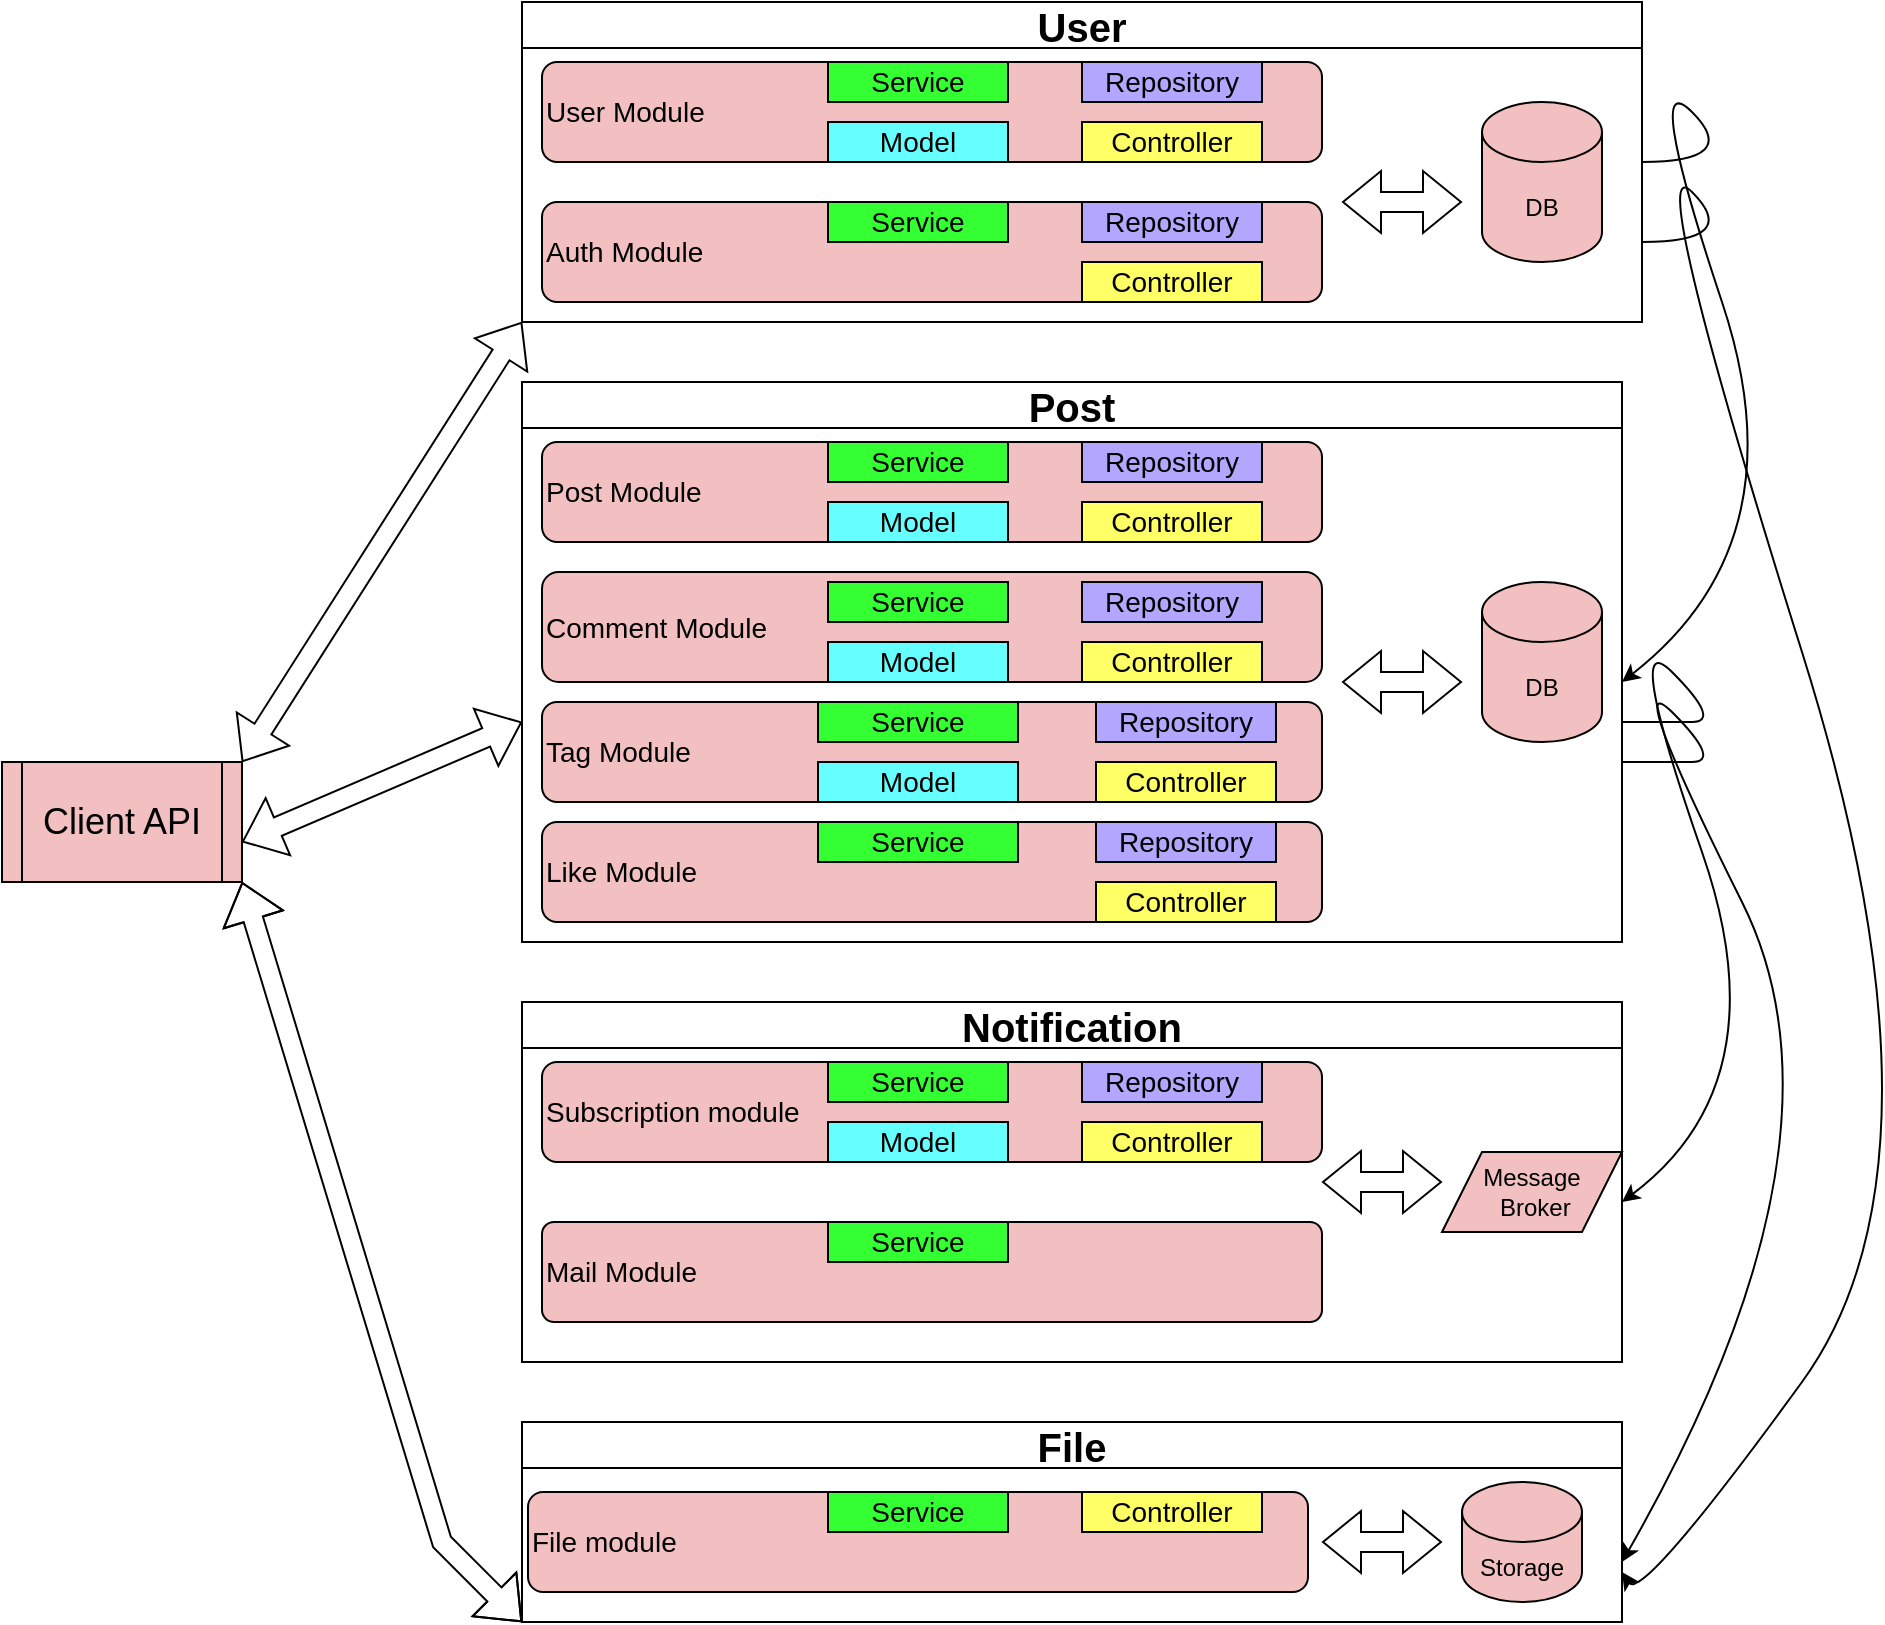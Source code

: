 <mxfile version="20.8.3" type="google"><diagram id="ttp7gO05zSqg9ZyKNNkc" name="Страница 1"><mxGraphModel grid="1" page="1" gridSize="10" guides="1" tooltips="1" connect="1" arrows="1" fold="1" pageScale="1" pageWidth="827" pageHeight="1169" math="0" shadow="0"><root><mxCell id="0"/><mxCell id="1" parent="0"/><mxCell id="CsyQeRIFJPSE6MIDiQze-9" value="User" style="swimlane;whiteSpace=wrap;html=1;fontSize=20;align=center;" vertex="1" parent="1"><mxGeometry x="260" y="60" width="560" height="160" as="geometry"><mxRectangle x="370" y="80" width="80" height="40" as="alternateBounds"/></mxGeometry></mxCell><mxCell id="CsyQeRIFJPSE6MIDiQze-11" value="User Module" style="rounded=1;whiteSpace=wrap;html=1;fontSize=14;align=left;fillColor=#f2c0c0;" vertex="1" parent="CsyQeRIFJPSE6MIDiQze-9"><mxGeometry x="10" y="30" width="390" height="50" as="geometry"/></mxCell><mxCell id="CsyQeRIFJPSE6MIDiQze-20" value="Repository" style="rounded=0;whiteSpace=wrap;html=1;fontSize=14;labelBackgroundColor=none;fillColor=#B2A6FF;" vertex="1" parent="CsyQeRIFJPSE6MIDiQze-9"><mxGeometry x="280" y="30" width="90" height="20" as="geometry"/></mxCell><mxCell id="Djuq84ldUq5dbWfky50c-4" value="Service" style="rounded=0;whiteSpace=wrap;html=1;fontSize=14;labelBackgroundColor=none;fillColor=#33FF33;" vertex="1" parent="CsyQeRIFJPSE6MIDiQze-9"><mxGeometry x="153" y="30" width="90" height="20" as="geometry"/></mxCell><mxCell id="Djuq84ldUq5dbWfky50c-5" value="Model" style="rounded=0;whiteSpace=wrap;html=1;fontSize=14;labelBackgroundColor=none;fillColor=#66FFFF;" vertex="1" parent="CsyQeRIFJPSE6MIDiQze-9"><mxGeometry x="153" y="60" width="90" height="20" as="geometry"/></mxCell><mxCell id="Djuq84ldUq5dbWfky50c-6" value="Controller" style="rounded=0;whiteSpace=wrap;html=1;fontSize=14;labelBackgroundColor=none;fillColor=#FFFF66;" vertex="1" parent="CsyQeRIFJPSE6MIDiQze-9"><mxGeometry x="280" y="60" width="90" height="20" as="geometry"/></mxCell><mxCell id="Djuq84ldUq5dbWfky50c-7" value="Auth Module" style="rounded=1;whiteSpace=wrap;html=1;fontSize=14;align=left;fillColor=#f2c0c0;" vertex="1" parent="CsyQeRIFJPSE6MIDiQze-9"><mxGeometry x="10" y="100" width="390" height="50" as="geometry"/></mxCell><mxCell id="Djuq84ldUq5dbWfky50c-8" value="Service" style="rounded=0;whiteSpace=wrap;html=1;fontSize=14;labelBackgroundColor=none;fillColor=#33FF33;" vertex="1" parent="CsyQeRIFJPSE6MIDiQze-9"><mxGeometry x="153" y="100" width="90" height="20" as="geometry"/></mxCell><mxCell id="Djuq84ldUq5dbWfky50c-9" value="Controller" style="rounded=0;whiteSpace=wrap;html=1;fontSize=14;labelBackgroundColor=none;fillColor=#FFFF66;" vertex="1" parent="CsyQeRIFJPSE6MIDiQze-9"><mxGeometry x="280" y="130" width="90" height="20" as="geometry"/></mxCell><mxCell id="Djuq84ldUq5dbWfky50c-10" value="Repository" style="rounded=0;whiteSpace=wrap;html=1;fontSize=14;labelBackgroundColor=none;fillColor=#B2A6FF;" vertex="1" parent="CsyQeRIFJPSE6MIDiQze-9"><mxGeometry x="280" y="100" width="90" height="20" as="geometry"/></mxCell><mxCell id="Djuq84ldUq5dbWfky50c-22" value="DB" style="shape=cylinder3;whiteSpace=wrap;html=1;boundedLbl=1;backgroundOutline=1;size=15;fillColor=#f2c0c0;" vertex="1" parent="CsyQeRIFJPSE6MIDiQze-9"><mxGeometry x="480" y="50" width="60" height="80" as="geometry"/></mxCell><mxCell id="Djuq84ldUq5dbWfky50c-39" value="Post" style="swimlane;whiteSpace=wrap;html=1;fontSize=20;align=center;" vertex="1" parent="1"><mxGeometry x="260" y="250" width="550" height="280" as="geometry"><mxRectangle x="370" y="80" width="80" height="40" as="alternateBounds"/></mxGeometry></mxCell><mxCell id="Djuq84ldUq5dbWfky50c-40" value="Post Module" style="rounded=1;whiteSpace=wrap;html=1;fontSize=14;align=left;fillColor=#f2c0c0;" vertex="1" parent="Djuq84ldUq5dbWfky50c-39"><mxGeometry x="10" y="30" width="390" height="50" as="geometry"/></mxCell><mxCell id="Djuq84ldUq5dbWfky50c-41" value="Repository" style="rounded=0;whiteSpace=wrap;html=1;fontSize=14;labelBackgroundColor=none;fillColor=#B2A6FF;" vertex="1" parent="Djuq84ldUq5dbWfky50c-39"><mxGeometry x="280" y="30" width="90" height="20" as="geometry"/></mxCell><mxCell id="Djuq84ldUq5dbWfky50c-42" value="Service" style="rounded=0;whiteSpace=wrap;html=1;fontSize=14;labelBackgroundColor=none;fillColor=#33FF33;" vertex="1" parent="Djuq84ldUq5dbWfky50c-39"><mxGeometry x="153" y="30" width="90" height="20" as="geometry"/></mxCell><mxCell id="Djuq84ldUq5dbWfky50c-43" value="Model" style="rounded=0;whiteSpace=wrap;html=1;fontSize=14;labelBackgroundColor=none;fillColor=#66FFFF;" vertex="1" parent="Djuq84ldUq5dbWfky50c-39"><mxGeometry x="153" y="60" width="90" height="20" as="geometry"/></mxCell><mxCell id="Djuq84ldUq5dbWfky50c-44" value="Controller" style="rounded=0;whiteSpace=wrap;html=1;fontSize=14;labelBackgroundColor=none;fillColor=#FFFF66;" vertex="1" parent="Djuq84ldUq5dbWfky50c-39"><mxGeometry x="280" y="60" width="90" height="20" as="geometry"/></mxCell><mxCell id="Djuq84ldUq5dbWfky50c-45" value="Comment Module" style="rounded=1;whiteSpace=wrap;html=1;fontSize=14;align=left;fillColor=#f2c0c0;" vertex="1" parent="Djuq84ldUq5dbWfky50c-39"><mxGeometry x="10" y="95" width="390" height="55" as="geometry"/></mxCell><mxCell id="Djuq84ldUq5dbWfky50c-46" value="Service" style="rounded=0;whiteSpace=wrap;html=1;fontSize=14;labelBackgroundColor=none;fillColor=#33FF33;" vertex="1" parent="Djuq84ldUq5dbWfky50c-39"><mxGeometry x="153" y="100" width="90" height="20" as="geometry"/></mxCell><mxCell id="Djuq84ldUq5dbWfky50c-47" value="Controller" style="rounded=0;whiteSpace=wrap;html=1;fontSize=14;labelBackgroundColor=none;fillColor=#FFFF66;" vertex="1" parent="Djuq84ldUq5dbWfky50c-39"><mxGeometry x="280" y="130" width="90" height="20" as="geometry"/></mxCell><mxCell id="Djuq84ldUq5dbWfky50c-48" value="Repository" style="rounded=0;whiteSpace=wrap;html=1;fontSize=14;labelBackgroundColor=none;fillColor=#B2A6FF;" vertex="1" parent="Djuq84ldUq5dbWfky50c-39"><mxGeometry x="280" y="100" width="90" height="20" as="geometry"/></mxCell><mxCell id="Djuq84ldUq5dbWfky50c-49" value="DB" style="shape=cylinder3;whiteSpace=wrap;html=1;boundedLbl=1;backgroundOutline=1;size=15;fillColor=#f2c0c0;" vertex="1" parent="Djuq84ldUq5dbWfky50c-39"><mxGeometry x="480" y="100" width="60" height="80" as="geometry"/></mxCell><mxCell id="Djuq84ldUq5dbWfky50c-50" value="Model" style="rounded=0;whiteSpace=wrap;html=1;fontSize=14;labelBackgroundColor=none;fillColor=#66FFFF;" vertex="1" parent="Djuq84ldUq5dbWfky50c-39"><mxGeometry x="153" y="130" width="90" height="20" as="geometry"/></mxCell><mxCell id="Djuq84ldUq5dbWfky50c-51" value="Tag Module" style="rounded=1;whiteSpace=wrap;html=1;fontSize=14;align=left;fillColor=#f2c0c0;" vertex="1" parent="Djuq84ldUq5dbWfky50c-39"><mxGeometry x="10" y="160" width="390" height="50" as="geometry"/></mxCell><mxCell id="Djuq84ldUq5dbWfky50c-52" value="Service" style="rounded=0;whiteSpace=wrap;html=1;fontSize=14;labelBackgroundColor=none;fillColor=#33FF33;" vertex="1" parent="Djuq84ldUq5dbWfky50c-39"><mxGeometry x="148" y="160" width="100" height="20" as="geometry"/></mxCell><mxCell id="Djuq84ldUq5dbWfky50c-55" value="Model" style="rounded=0;whiteSpace=wrap;html=1;fontSize=14;labelBackgroundColor=none;fillColor=#66FFFF;" vertex="1" parent="Djuq84ldUq5dbWfky50c-39"><mxGeometry x="148" y="190" width="100" height="20" as="geometry"/></mxCell><mxCell id="Djuq84ldUq5dbWfky50c-53" value="Controller" style="rounded=0;whiteSpace=wrap;html=1;fontSize=14;labelBackgroundColor=none;fillColor=#FFFF66;" vertex="1" parent="Djuq84ldUq5dbWfky50c-39"><mxGeometry x="287" y="190" width="90" height="20" as="geometry"/></mxCell><mxCell id="Djuq84ldUq5dbWfky50c-54" value="Repository" style="rounded=0;whiteSpace=wrap;html=1;fontSize=14;labelBackgroundColor=none;fillColor=#B2A6FF;" vertex="1" parent="Djuq84ldUq5dbWfky50c-39"><mxGeometry x="287" y="160" width="90" height="20" as="geometry"/></mxCell><mxCell id="Djuq84ldUq5dbWfky50c-145" value="Like Module" style="rounded=1;whiteSpace=wrap;html=1;fontSize=14;align=left;fillColor=#f2c0c0;" vertex="1" parent="Djuq84ldUq5dbWfky50c-39"><mxGeometry x="10" y="220" width="390" height="50" as="geometry"/></mxCell><mxCell id="Djuq84ldUq5dbWfky50c-146" value="Service" style="rounded=0;whiteSpace=wrap;html=1;fontSize=14;labelBackgroundColor=none;fillColor=#33FF33;" vertex="1" parent="Djuq84ldUq5dbWfky50c-39"><mxGeometry x="148" y="220" width="100" height="20" as="geometry"/></mxCell><mxCell id="Djuq84ldUq5dbWfky50c-147" value="Controller" style="rounded=0;whiteSpace=wrap;html=1;fontSize=14;labelBackgroundColor=none;fillColor=#FFFF66;" vertex="1" parent="Djuq84ldUq5dbWfky50c-39"><mxGeometry x="287" y="250" width="90" height="20" as="geometry"/></mxCell><mxCell id="Djuq84ldUq5dbWfky50c-148" value="Repository" style="rounded=0;whiteSpace=wrap;html=1;fontSize=14;labelBackgroundColor=none;fillColor=#B2A6FF;" vertex="1" parent="Djuq84ldUq5dbWfky50c-39"><mxGeometry x="287" y="220" width="90" height="20" as="geometry"/></mxCell><mxCell id="Djuq84ldUq5dbWfky50c-57" value="Notification" style="swimlane;whiteSpace=wrap;html=1;fontSize=20;align=center;" vertex="1" parent="1"><mxGeometry x="260" y="560" width="550" height="180" as="geometry"><mxRectangle x="370" y="80" width="80" height="40" as="alternateBounds"/></mxGeometry></mxCell><mxCell id="Djuq84ldUq5dbWfky50c-58" value="Subscription module" style="rounded=1;whiteSpace=wrap;html=1;fontSize=14;align=left;fillColor=#f2c0c0;" vertex="1" parent="Djuq84ldUq5dbWfky50c-57"><mxGeometry x="10" y="30" width="390" height="50" as="geometry"/></mxCell><mxCell id="Djuq84ldUq5dbWfky50c-59" value="Repository" style="rounded=0;whiteSpace=wrap;html=1;fontSize=14;labelBackgroundColor=none;fillColor=#B2A6FF;" vertex="1" parent="Djuq84ldUq5dbWfky50c-57"><mxGeometry x="280" y="30" width="90" height="20" as="geometry"/></mxCell><mxCell id="Djuq84ldUq5dbWfky50c-60" value="Service" style="rounded=0;whiteSpace=wrap;html=1;fontSize=14;labelBackgroundColor=none;fillColor=#33FF33;" vertex="1" parent="Djuq84ldUq5dbWfky50c-57"><mxGeometry x="153" y="30" width="90" height="20" as="geometry"/></mxCell><mxCell id="Djuq84ldUq5dbWfky50c-61" value="Model" style="rounded=0;whiteSpace=wrap;html=1;fontSize=14;labelBackgroundColor=none;fillColor=#66FFFF;" vertex="1" parent="Djuq84ldUq5dbWfky50c-57"><mxGeometry x="153" y="60" width="90" height="20" as="geometry"/></mxCell><mxCell id="Djuq84ldUq5dbWfky50c-62" value="Controller" style="rounded=0;whiteSpace=wrap;html=1;fontSize=14;labelBackgroundColor=none;fillColor=#FFFF66;" vertex="1" parent="Djuq84ldUq5dbWfky50c-57"><mxGeometry x="280" y="60" width="90" height="20" as="geometry"/></mxCell><mxCell id="Djuq84ldUq5dbWfky50c-63" value="Mail Module" style="rounded=1;whiteSpace=wrap;html=1;fontSize=14;align=left;fillColor=#f2c0c0;arcSize=12;" vertex="1" parent="Djuq84ldUq5dbWfky50c-57"><mxGeometry x="10" y="110" width="390" height="50" as="geometry"/></mxCell><mxCell id="Djuq84ldUq5dbWfky50c-64" value="Service" style="rounded=0;whiteSpace=wrap;html=1;fontSize=14;labelBackgroundColor=none;fillColor=#33FF33;" vertex="1" parent="Djuq84ldUq5dbWfky50c-57"><mxGeometry x="153" y="110" width="90" height="20" as="geometry"/></mxCell><mxCell id="Djuq84ldUq5dbWfky50c-68" value="Message&lt;br&gt;&amp;nbsp;Broker" style="shape=parallelogram;perimeter=parallelogramPerimeter;whiteSpace=wrap;html=1;fixedSize=1;fillColor=#f2c0c0;" vertex="1" parent="Djuq84ldUq5dbWfky50c-57"><mxGeometry x="460" y="75" width="90" height="40" as="geometry"/></mxCell><mxCell id="Djuq84ldUq5dbWfky50c-77" value="" style="shape=flexArrow;endArrow=classic;startArrow=classic;html=1;rounded=0;" edge="1" parent="Djuq84ldUq5dbWfky50c-57"><mxGeometry width="100" height="100" relative="1" as="geometry"><mxPoint x="400" y="90" as="sourcePoint"/><mxPoint x="460" y="90" as="targetPoint"/></mxGeometry></mxCell><mxCell id="Djuq84ldUq5dbWfky50c-79" value="" style="shape=flexArrow;endArrow=classic;startArrow=classic;html=1;rounded=0;" edge="1" parent="1"><mxGeometry width="100" height="100" relative="1" as="geometry"><mxPoint x="670" y="400" as="sourcePoint"/><mxPoint x="730" y="400" as="targetPoint"/></mxGeometry></mxCell><mxCell id="Djuq84ldUq5dbWfky50c-80" value="" style="shape=flexArrow;endArrow=classic;startArrow=classic;html=1;rounded=0;" edge="1" parent="1"><mxGeometry width="100" height="100" relative="1" as="geometry"><mxPoint x="670" y="160" as="sourcePoint"/><mxPoint x="730" y="160" as="targetPoint"/></mxGeometry></mxCell><mxCell id="Djuq84ldUq5dbWfky50c-81" value="File" style="swimlane;whiteSpace=wrap;html=1;fontSize=20;align=center;" vertex="1" parent="1"><mxGeometry x="260" y="770" width="550" height="100" as="geometry"><mxRectangle x="370" y="80" width="80" height="40" as="alternateBounds"/></mxGeometry></mxCell><mxCell id="Djuq84ldUq5dbWfky50c-82" value="File module" style="rounded=1;whiteSpace=wrap;html=1;fontSize=14;align=left;fillColor=#f2c0c0;" vertex="1" parent="Djuq84ldUq5dbWfky50c-81"><mxGeometry x="3" y="35" width="390" height="50" as="geometry"/></mxCell><mxCell id="Djuq84ldUq5dbWfky50c-84" value="Service" style="rounded=0;whiteSpace=wrap;html=1;fontSize=14;labelBackgroundColor=none;fillColor=#33FF33;" vertex="1" parent="Djuq84ldUq5dbWfky50c-81"><mxGeometry x="153" y="35" width="90" height="20" as="geometry"/></mxCell><mxCell id="Djuq84ldUq5dbWfky50c-86" value="Controller" style="rounded=0;whiteSpace=wrap;html=1;fontSize=14;labelBackgroundColor=none;fillColor=#FFFF66;" vertex="1" parent="Djuq84ldUq5dbWfky50c-81"><mxGeometry x="280" y="35" width="90" height="20" as="geometry"/></mxCell><mxCell id="Djuq84ldUq5dbWfky50c-90" value="Storage" style="shape=cylinder3;whiteSpace=wrap;html=1;boundedLbl=1;backgroundOutline=1;size=15;fillColor=#f2c0c0;" vertex="1" parent="Djuq84ldUq5dbWfky50c-81"><mxGeometry x="470" y="30" width="60" height="60" as="geometry"/></mxCell><mxCell id="Djuq84ldUq5dbWfky50c-91" value="" style="shape=flexArrow;endArrow=classic;startArrow=classic;html=1;rounded=0;" edge="1" parent="Djuq84ldUq5dbWfky50c-81"><mxGeometry width="100" height="100" relative="1" as="geometry"><mxPoint x="400" y="60" as="sourcePoint"/><mxPoint x="460" y="60" as="targetPoint"/></mxGeometry></mxCell><mxCell id="Djuq84ldUq5dbWfky50c-94" value="" style="shape=flexArrow;endArrow=classic;startArrow=classic;html=1;rounded=0;entryX=0;entryY=1;entryDx=0;entryDy=0;" edge="1" parent="1" target="CsyQeRIFJPSE6MIDiQze-9"><mxGeometry width="100" height="100" relative="1" as="geometry"><mxPoint x="120" y="440" as="sourcePoint"/><mxPoint x="250" y="160" as="targetPoint"/></mxGeometry></mxCell><mxCell id="Djuq84ldUq5dbWfky50c-95" value="" style="shape=flexArrow;endArrow=classic;startArrow=classic;html=1;rounded=0;" edge="1" parent="1"><mxGeometry width="100" height="100" relative="1" as="geometry"><mxPoint x="120" y="480" as="sourcePoint"/><mxPoint x="260" y="420" as="targetPoint"/></mxGeometry></mxCell><mxCell id="Djuq84ldUq5dbWfky50c-98" value="" style="shape=flexArrow;endArrow=classic;startArrow=classic;html=1;rounded=0;exitX=1;exitY=1;exitDx=0;exitDy=0;entryX=0;entryY=1;entryDx=0;entryDy=0;" edge="1" parent="1" source="Djuq84ldUq5dbWfky50c-150" target="Djuq84ldUq5dbWfky50c-81"><mxGeometry width="100" height="100" relative="1" as="geometry"><mxPoint x="130" y="510" as="sourcePoint"/><mxPoint x="240" y="830" as="targetPoint"/><Array as="points"><mxPoint x="220" y="830"/></Array></mxGeometry></mxCell><mxCell id="Djuq84ldUq5dbWfky50c-137" value="" style="curved=1;endArrow=classic;html=1;rounded=0;shadow=0;elbow=vertical;" edge="1" parent="1"><mxGeometry width="50" height="50" relative="1" as="geometry"><mxPoint x="820" y="140" as="sourcePoint"/><mxPoint x="810" y="400" as="targetPoint"/><Array as="points"><mxPoint x="870" y="140"/><mxPoint x="820" y="90"/><mxPoint x="900" y="330"/></Array></mxGeometry></mxCell><mxCell id="Djuq84ldUq5dbWfky50c-140" value="" style="curved=1;endArrow=classic;html=1;rounded=0;shadow=0;elbow=vertical;" edge="1" parent="1"><mxGeometry width="50" height="50" relative="1" as="geometry"><mxPoint x="810" y="440" as="sourcePoint"/><mxPoint x="810" y="840" as="targetPoint"/><Array as="points"><mxPoint x="830" y="440"/><mxPoint x="860" y="440"/><mxPoint x="810" y="390"/><mxPoint x="930" y="630"/></Array></mxGeometry></mxCell><mxCell id="Djuq84ldUq5dbWfky50c-141" value="" style="curved=1;endArrow=classic;html=1;rounded=0;shadow=0;elbow=vertical;" edge="1" parent="1"><mxGeometry width="50" height="50" relative="1" as="geometry"><mxPoint x="810" y="420" as="sourcePoint"/><mxPoint x="810" y="660" as="targetPoint"/><Array as="points"><mxPoint x="830" y="420"/><mxPoint x="860" y="420"/><mxPoint x="810" y="370"/><mxPoint x="890" y="600"/></Array></mxGeometry></mxCell><mxCell id="Djuq84ldUq5dbWfky50c-144" value="" style="curved=1;endArrow=classic;html=1;rounded=0;shadow=0;elbow=vertical;entryX=1;entryY=0.75;entryDx=0;entryDy=0;" edge="1" parent="1" target="Djuq84ldUq5dbWfky50c-81"><mxGeometry width="50" height="50" relative="1" as="geometry"><mxPoint x="820" y="180" as="sourcePoint"/><mxPoint x="860" y="830" as="targetPoint"/><Array as="points"><mxPoint x="870" y="180"/><mxPoint x="820" y="130"/><mxPoint x="980" y="640"/><mxPoint x="820" y="860"/></Array></mxGeometry></mxCell><mxCell id="Djuq84ldUq5dbWfky50c-150" value="&lt;font style=&quot;font-size: 18px;&quot;&gt;Client API&lt;/font&gt;" style="shape=process;whiteSpace=wrap;html=1;backgroundOutline=1;sketch=0;strokeColor=default;fillColor=#f2c0c0;gradientColor=none;size=0.083;" vertex="1" parent="1"><mxGeometry y="440" width="120" height="60" as="geometry"/></mxCell></root></mxGraphModel></diagram></mxfile>